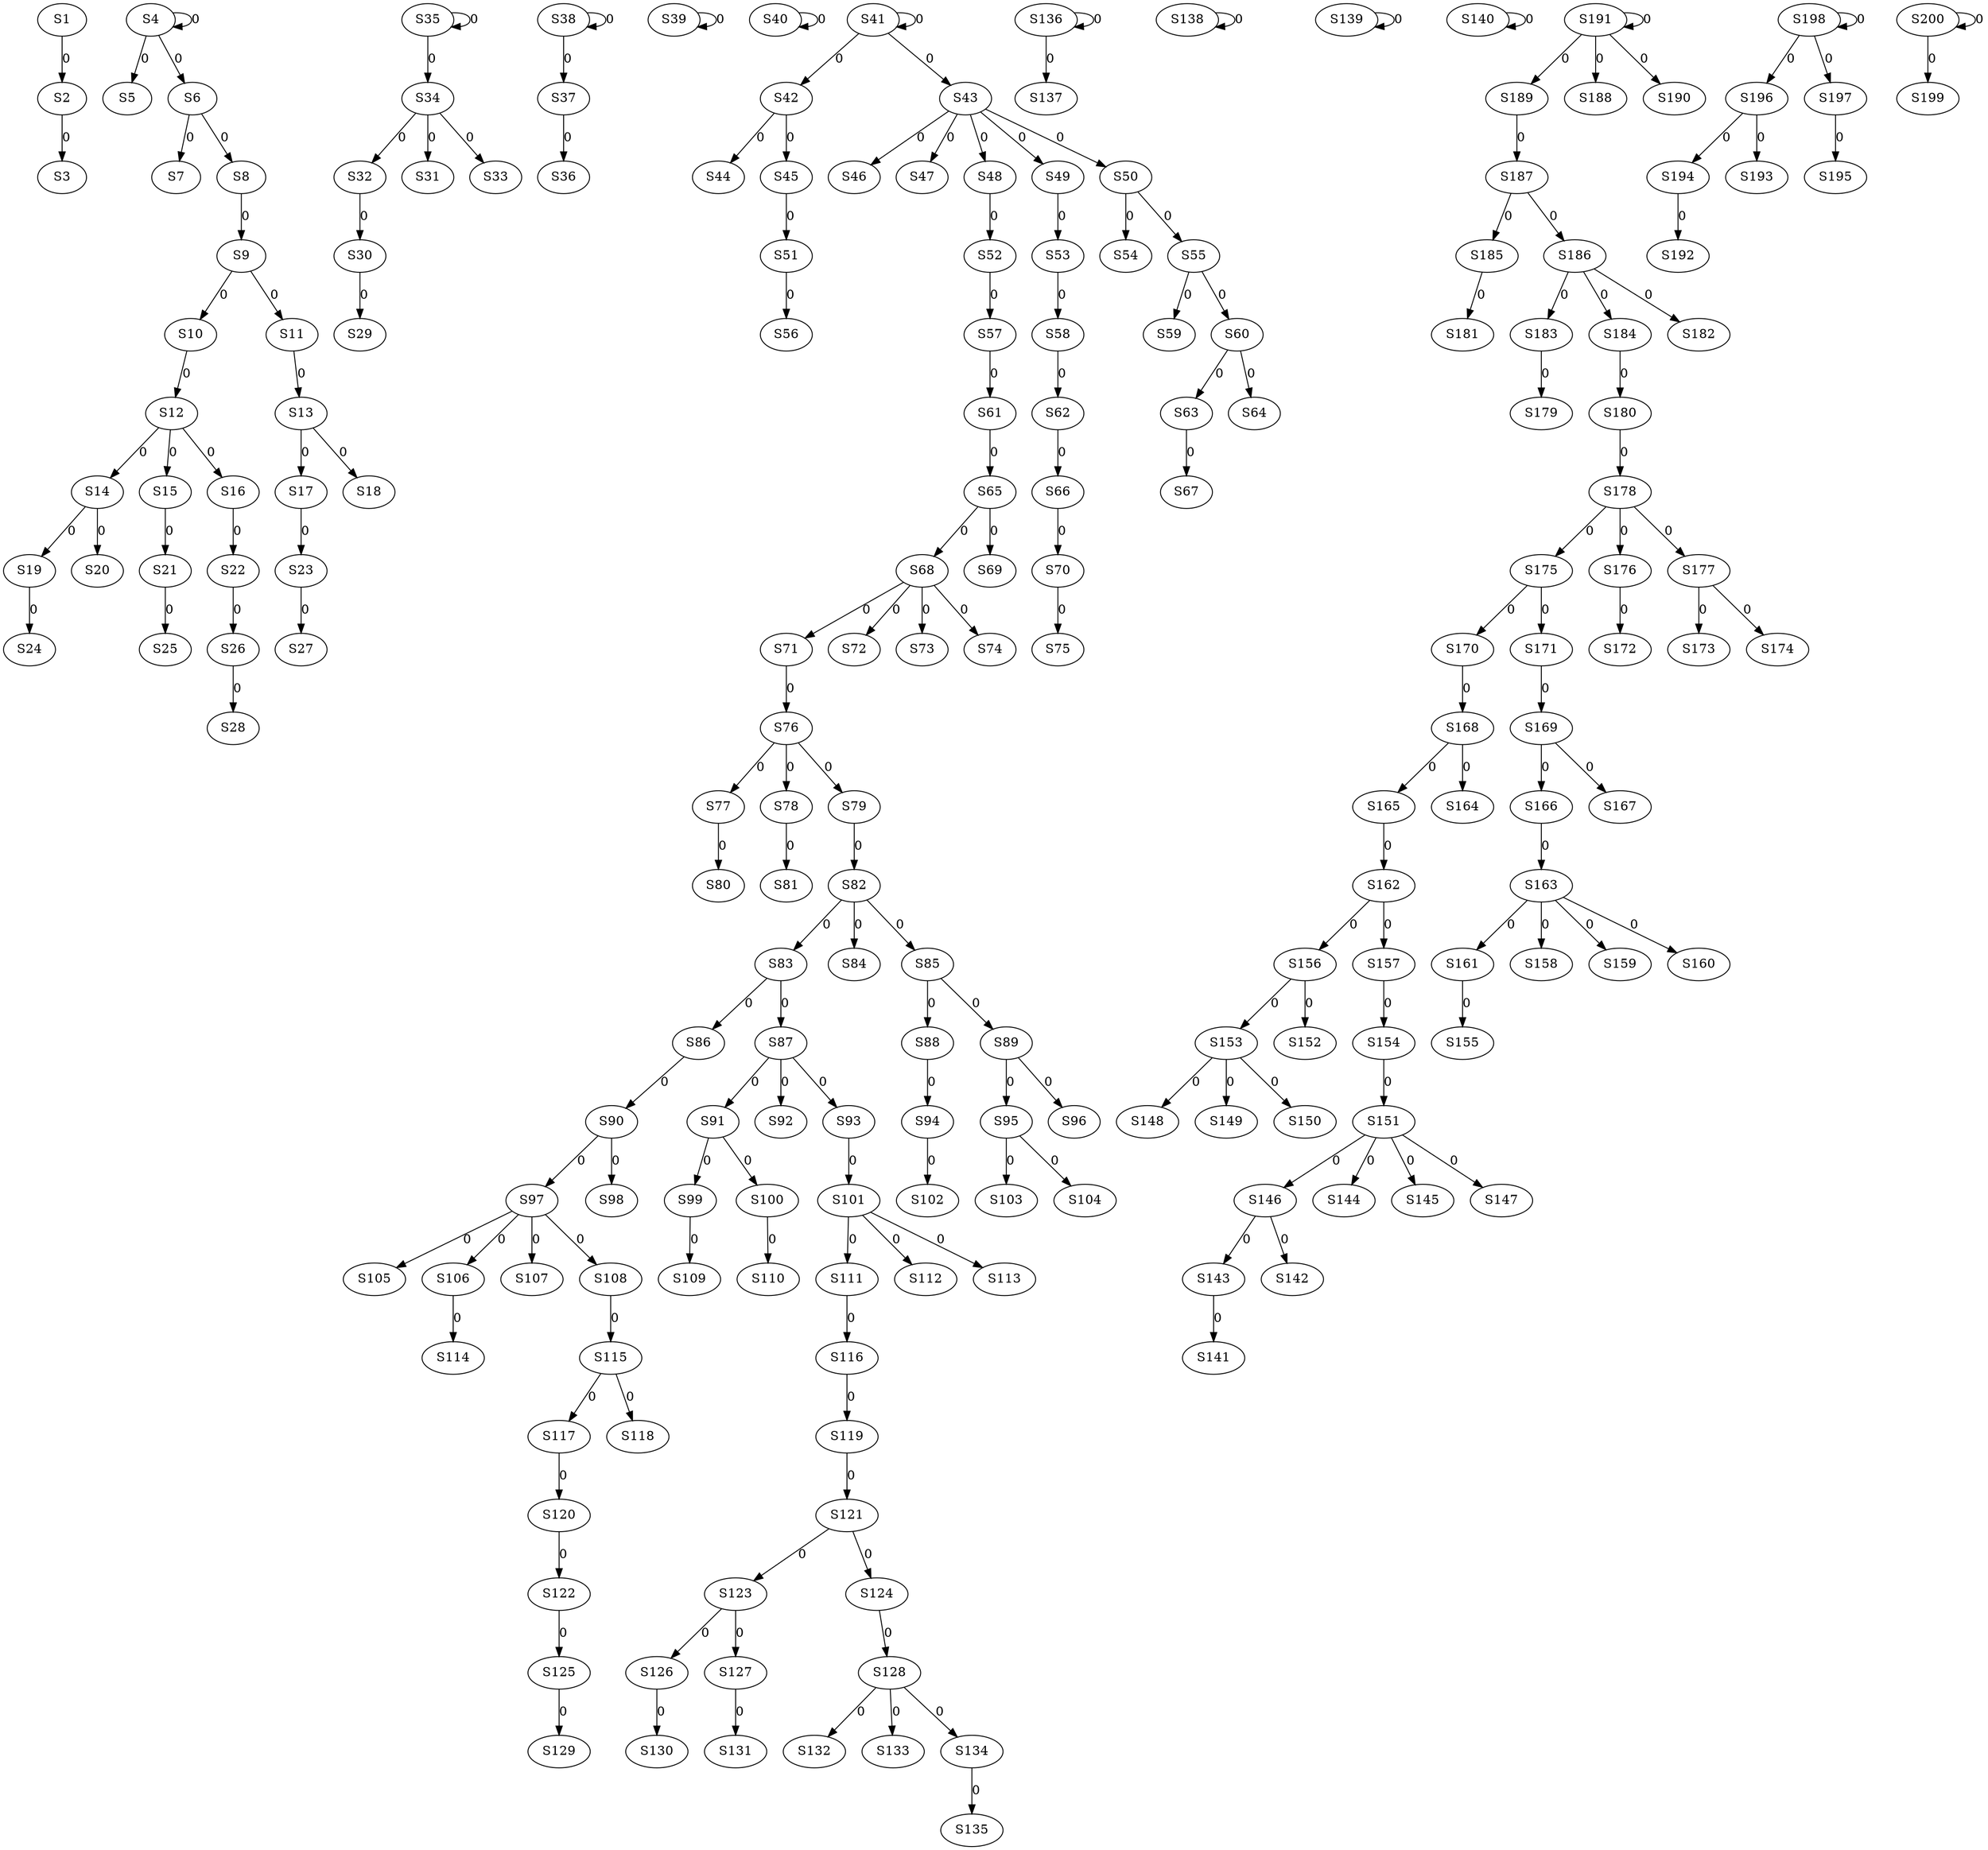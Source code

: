strict digraph {
	S1 -> S2 [ label = 0 ];
	S2 -> S3 [ label = 0 ];
	S4 -> S4 [ label = 0 ];
	S4 -> S5 [ label = 0 ];
	S4 -> S6 [ label = 0 ];
	S6 -> S7 [ label = 0 ];
	S6 -> S8 [ label = 0 ];
	S8 -> S9 [ label = 0 ];
	S9 -> S10 [ label = 0 ];
	S9 -> S11 [ label = 0 ];
	S10 -> S12 [ label = 0 ];
	S11 -> S13 [ label = 0 ];
	S12 -> S14 [ label = 0 ];
	S12 -> S15 [ label = 0 ];
	S12 -> S16 [ label = 0 ];
	S13 -> S17 [ label = 0 ];
	S13 -> S18 [ label = 0 ];
	S14 -> S19 [ label = 0 ];
	S14 -> S20 [ label = 0 ];
	S15 -> S21 [ label = 0 ];
	S16 -> S22 [ label = 0 ];
	S17 -> S23 [ label = 0 ];
	S19 -> S24 [ label = 0 ];
	S21 -> S25 [ label = 0 ];
	S22 -> S26 [ label = 0 ];
	S23 -> S27 [ label = 0 ];
	S26 -> S28 [ label = 0 ];
	S30 -> S29 [ label = 0 ];
	S32 -> S30 [ label = 0 ];
	S34 -> S31 [ label = 0 ];
	S34 -> S32 [ label = 0 ];
	S34 -> S33 [ label = 0 ];
	S35 -> S34 [ label = 0 ];
	S35 -> S35 [ label = 0 ];
	S37 -> S36 [ label = 0 ];
	S38 -> S37 [ label = 0 ];
	S38 -> S38 [ label = 0 ];
	S39 -> S39 [ label = 0 ];
	S40 -> S40 [ label = 0 ];
	S41 -> S41 [ label = 0 ];
	S41 -> S42 [ label = 0 ];
	S41 -> S43 [ label = 0 ];
	S42 -> S44 [ label = 0 ];
	S42 -> S45 [ label = 0 ];
	S43 -> S46 [ label = 0 ];
	S43 -> S47 [ label = 0 ];
	S43 -> S48 [ label = 0 ];
	S43 -> S49 [ label = 0 ];
	S43 -> S50 [ label = 0 ];
	S45 -> S51 [ label = 0 ];
	S48 -> S52 [ label = 0 ];
	S49 -> S53 [ label = 0 ];
	S50 -> S54 [ label = 0 ];
	S50 -> S55 [ label = 0 ];
	S51 -> S56 [ label = 0 ];
	S52 -> S57 [ label = 0 ];
	S53 -> S58 [ label = 0 ];
	S55 -> S59 [ label = 0 ];
	S55 -> S60 [ label = 0 ];
	S57 -> S61 [ label = 0 ];
	S58 -> S62 [ label = 0 ];
	S60 -> S63 [ label = 0 ];
	S60 -> S64 [ label = 0 ];
	S61 -> S65 [ label = 0 ];
	S62 -> S66 [ label = 0 ];
	S63 -> S67 [ label = 0 ];
	S65 -> S68 [ label = 0 ];
	S65 -> S69 [ label = 0 ];
	S66 -> S70 [ label = 0 ];
	S68 -> S71 [ label = 0 ];
	S68 -> S72 [ label = 0 ];
	S68 -> S73 [ label = 0 ];
	S68 -> S74 [ label = 0 ];
	S70 -> S75 [ label = 0 ];
	S71 -> S76 [ label = 0 ];
	S76 -> S77 [ label = 0 ];
	S76 -> S78 [ label = 0 ];
	S76 -> S79 [ label = 0 ];
	S77 -> S80 [ label = 0 ];
	S78 -> S81 [ label = 0 ];
	S79 -> S82 [ label = 0 ];
	S82 -> S83 [ label = 0 ];
	S82 -> S84 [ label = 0 ];
	S82 -> S85 [ label = 0 ];
	S83 -> S86 [ label = 0 ];
	S83 -> S87 [ label = 0 ];
	S85 -> S88 [ label = 0 ];
	S85 -> S89 [ label = 0 ];
	S86 -> S90 [ label = 0 ];
	S87 -> S91 [ label = 0 ];
	S87 -> S92 [ label = 0 ];
	S87 -> S93 [ label = 0 ];
	S88 -> S94 [ label = 0 ];
	S89 -> S95 [ label = 0 ];
	S89 -> S96 [ label = 0 ];
	S90 -> S97 [ label = 0 ];
	S90 -> S98 [ label = 0 ];
	S91 -> S99 [ label = 0 ];
	S91 -> S100 [ label = 0 ];
	S93 -> S101 [ label = 0 ];
	S94 -> S102 [ label = 0 ];
	S95 -> S103 [ label = 0 ];
	S95 -> S104 [ label = 0 ];
	S97 -> S105 [ label = 0 ];
	S97 -> S106 [ label = 0 ];
	S97 -> S107 [ label = 0 ];
	S97 -> S108 [ label = 0 ];
	S99 -> S109 [ label = 0 ];
	S100 -> S110 [ label = 0 ];
	S101 -> S111 [ label = 0 ];
	S101 -> S112 [ label = 0 ];
	S101 -> S113 [ label = 0 ];
	S106 -> S114 [ label = 0 ];
	S108 -> S115 [ label = 0 ];
	S111 -> S116 [ label = 0 ];
	S115 -> S117 [ label = 0 ];
	S115 -> S118 [ label = 0 ];
	S116 -> S119 [ label = 0 ];
	S117 -> S120 [ label = 0 ];
	S119 -> S121 [ label = 0 ];
	S120 -> S122 [ label = 0 ];
	S121 -> S123 [ label = 0 ];
	S121 -> S124 [ label = 0 ];
	S122 -> S125 [ label = 0 ];
	S123 -> S126 [ label = 0 ];
	S123 -> S127 [ label = 0 ];
	S124 -> S128 [ label = 0 ];
	S125 -> S129 [ label = 0 ];
	S126 -> S130 [ label = 0 ];
	S127 -> S131 [ label = 0 ];
	S128 -> S132 [ label = 0 ];
	S128 -> S133 [ label = 0 ];
	S128 -> S134 [ label = 0 ];
	S134 -> S135 [ label = 0 ];
	S136 -> S136 [ label = 0 ];
	S136 -> S137 [ label = 0 ];
	S138 -> S138 [ label = 0 ];
	S139 -> S139 [ label = 0 ];
	S140 -> S140 [ label = 0 ];
	S143 -> S141 [ label = 0 ];
	S146 -> S142 [ label = 0 ];
	S146 -> S143 [ label = 0 ];
	S151 -> S144 [ label = 0 ];
	S151 -> S145 [ label = 0 ];
	S151 -> S146 [ label = 0 ];
	S151 -> S147 [ label = 0 ];
	S153 -> S148 [ label = 0 ];
	S153 -> S149 [ label = 0 ];
	S153 -> S150 [ label = 0 ];
	S154 -> S151 [ label = 0 ];
	S156 -> S152 [ label = 0 ];
	S156 -> S153 [ label = 0 ];
	S157 -> S154 [ label = 0 ];
	S161 -> S155 [ label = 0 ];
	S162 -> S156 [ label = 0 ];
	S162 -> S157 [ label = 0 ];
	S163 -> S158 [ label = 0 ];
	S163 -> S159 [ label = 0 ];
	S163 -> S160 [ label = 0 ];
	S163 -> S161 [ label = 0 ];
	S165 -> S162 [ label = 0 ];
	S166 -> S163 [ label = 0 ];
	S168 -> S164 [ label = 0 ];
	S168 -> S165 [ label = 0 ];
	S169 -> S166 [ label = 0 ];
	S169 -> S167 [ label = 0 ];
	S170 -> S168 [ label = 0 ];
	S171 -> S169 [ label = 0 ];
	S175 -> S170 [ label = 0 ];
	S175 -> S171 [ label = 0 ];
	S176 -> S172 [ label = 0 ];
	S177 -> S173 [ label = 0 ];
	S177 -> S174 [ label = 0 ];
	S178 -> S175 [ label = 0 ];
	S178 -> S176 [ label = 0 ];
	S178 -> S177 [ label = 0 ];
	S180 -> S178 [ label = 0 ];
	S183 -> S179 [ label = 0 ];
	S184 -> S180 [ label = 0 ];
	S185 -> S181 [ label = 0 ];
	S186 -> S182 [ label = 0 ];
	S186 -> S183 [ label = 0 ];
	S186 -> S184 [ label = 0 ];
	S187 -> S185 [ label = 0 ];
	S187 -> S186 [ label = 0 ];
	S189 -> S187 [ label = 0 ];
	S191 -> S188 [ label = 0 ];
	S191 -> S189 [ label = 0 ];
	S191 -> S190 [ label = 0 ];
	S191 -> S191 [ label = 0 ];
	S194 -> S192 [ label = 0 ];
	S196 -> S193 [ label = 0 ];
	S196 -> S194 [ label = 0 ];
	S197 -> S195 [ label = 0 ];
	S198 -> S196 [ label = 0 ];
	S198 -> S197 [ label = 0 ];
	S198 -> S198 [ label = 0 ];
	S200 -> S199 [ label = 0 ];
	S200 -> S200 [ label = 0 ];
}